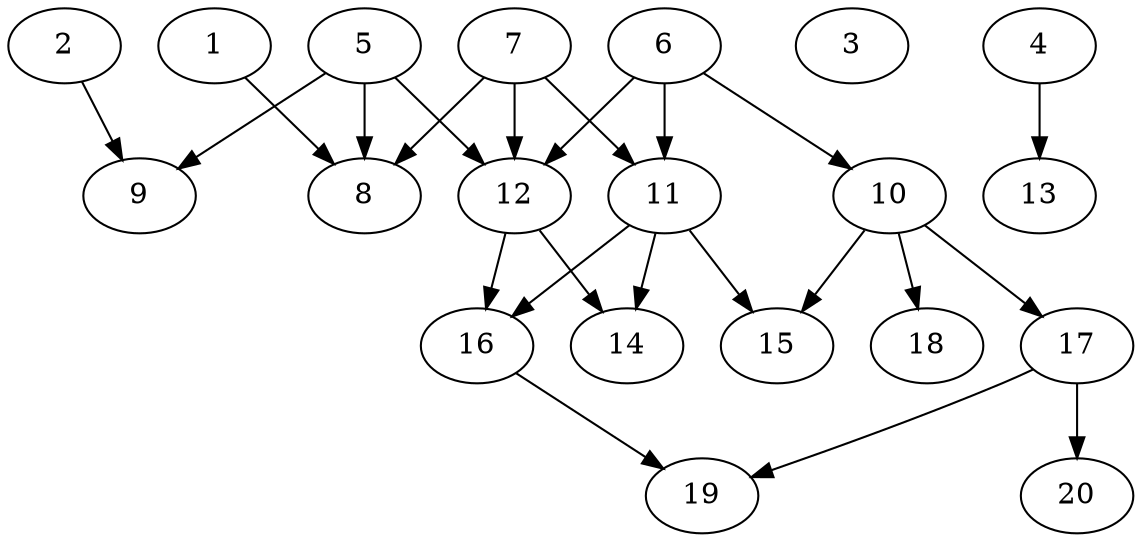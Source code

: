 // DAG automatically generated by daggen at Wed Jul 24 21:26:16 2019
// ./daggen --dot -n 20 --ccr 0.5 --fat 0.8 --regular 0.5 --density 0.5 --mindata 5242880 --maxdata 52428800 
digraph G {
  1 [size="60362752", alpha="0.06", expect_size="30181376"] 
  1 -> 8 [size ="30181376"]
  2 [size="40822784", alpha="0.07", expect_size="20411392"] 
  2 -> 9 [size ="20411392"]
  3 [size="38500352", alpha="0.07", expect_size="19250176"] 
  4 [size="10504192", alpha="0.05", expect_size="5252096"] 
  4 -> 13 [size ="5252096"]
  5 [size="70084608", alpha="0.04", expect_size="35042304"] 
  5 -> 8 [size ="35042304"]
  5 -> 9 [size ="35042304"]
  5 -> 12 [size ="35042304"]
  6 [size="97626112", alpha="0.01", expect_size="48813056"] 
  6 -> 10 [size ="48813056"]
  6 -> 11 [size ="48813056"]
  6 -> 12 [size ="48813056"]
  7 [size="70707200", alpha="0.15", expect_size="35353600"] 
  7 -> 8 [size ="35353600"]
  7 -> 11 [size ="35353600"]
  7 -> 12 [size ="35353600"]
  8 [size="48529408", alpha="0.03", expect_size="24264704"] 
  9 [size="74606592", alpha="0.09", expect_size="37303296"] 
  10 [size="101580800", alpha="0.10", expect_size="50790400"] 
  10 -> 15 [size ="50790400"]
  10 -> 17 [size ="50790400"]
  10 -> 18 [size ="50790400"]
  11 [size="99926016", alpha="0.14", expect_size="49963008"] 
  11 -> 14 [size ="49963008"]
  11 -> 15 [size ="49963008"]
  11 -> 16 [size ="49963008"]
  12 [size="33536000", alpha="0.15", expect_size="16768000"] 
  12 -> 14 [size ="16768000"]
  12 -> 16 [size ="16768000"]
  13 [size="64288768", alpha="0.17", expect_size="32144384"] 
  14 [size="95920128", alpha="0.00", expect_size="47960064"] 
  15 [size="24604672", alpha="0.12", expect_size="12302336"] 
  16 [size="44410880", alpha="0.20", expect_size="22205440"] 
  16 -> 19 [size ="22205440"]
  17 [size="47218688", alpha="0.17", expect_size="23609344"] 
  17 -> 19 [size ="23609344"]
  17 -> 20 [size ="23609344"]
  18 [size="22706176", alpha="0.15", expect_size="11353088"] 
  19 [size="36233216", alpha="0.02", expect_size="18116608"] 
  20 [size="78362624", alpha="0.12", expect_size="39181312"] 
}
